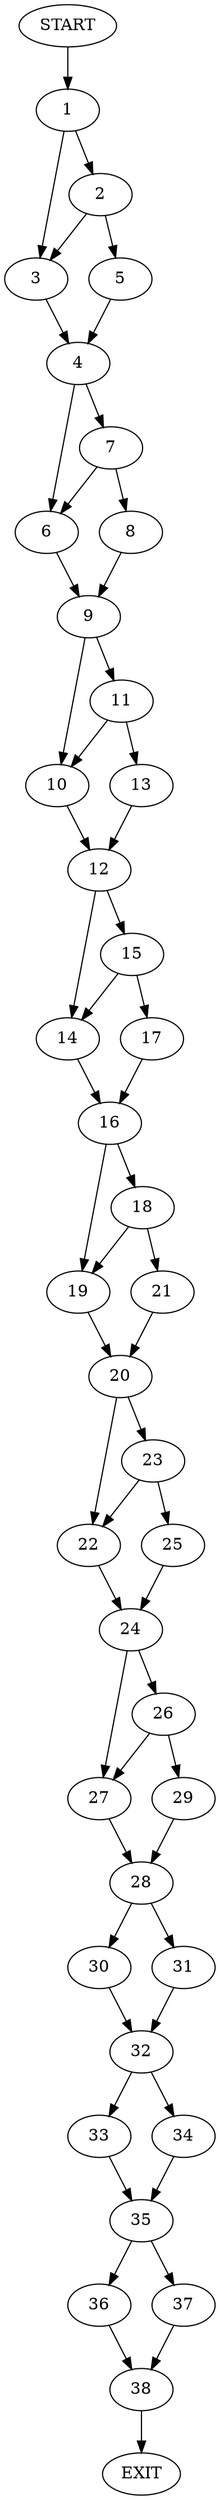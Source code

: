 digraph {
0 [label="START"]
39 [label="EXIT"]
0 -> 1
1 -> 2
1 -> 3
3 -> 4
2 -> 3
2 -> 5
5 -> 4
4 -> 6
4 -> 7
7 -> 8
7 -> 6
6 -> 9
8 -> 9
9 -> 10
9 -> 11
10 -> 12
11 -> 10
11 -> 13
13 -> 12
12 -> 14
12 -> 15
14 -> 16
15 -> 17
15 -> 14
17 -> 16
16 -> 18
16 -> 19
19 -> 20
18 -> 21
18 -> 19
21 -> 20
20 -> 22
20 -> 23
22 -> 24
23 -> 22
23 -> 25
25 -> 24
24 -> 26
24 -> 27
27 -> 28
26 -> 29
26 -> 27
29 -> 28
28 -> 30
28 -> 31
30 -> 32
31 -> 32
32 -> 33
32 -> 34
33 -> 35
34 -> 35
35 -> 36
35 -> 37
37 -> 38
36 -> 38
38 -> 39
}
